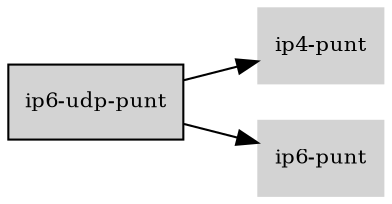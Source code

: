 digraph "ip6_udp_punt_subgraph" {
  rankdir=LR;
  node [shape=box, style=filled, fontsize=10, color=lightgray, fontcolor=black, fillcolor=lightgray];
  "ip6-udp-punt" [color=black, fontcolor=black, fillcolor=lightgray];
  edge [fontsize=8];
  "ip6-udp-punt" -> "ip4-punt";
  "ip6-udp-punt" -> "ip6-punt";
}

